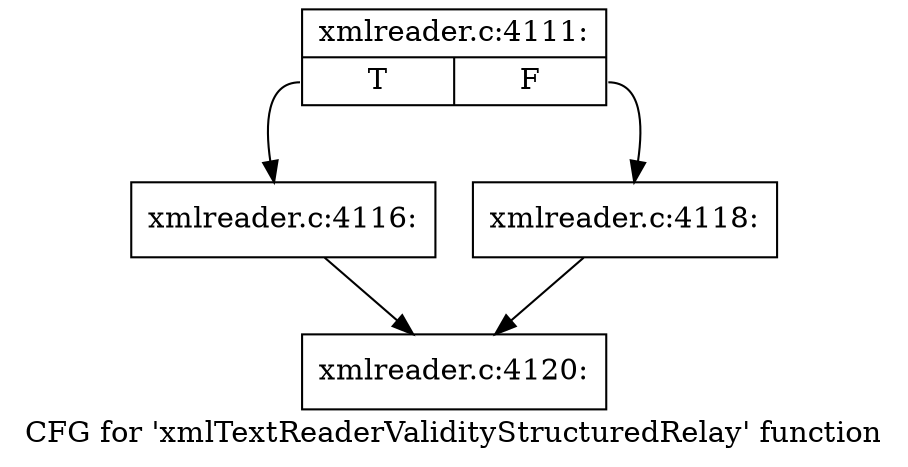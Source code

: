 digraph "CFG for 'xmlTextReaderValidityStructuredRelay' function" {
	label="CFG for 'xmlTextReaderValidityStructuredRelay' function";

	Node0x4675640 [shape=record,label="{xmlreader.c:4111:|{<s0>T|<s1>F}}"];
	Node0x4675640:s0 -> Node0x4a272d0;
	Node0x4675640:s1 -> Node0x4a27370;
	Node0x4a272d0 [shape=record,label="{xmlreader.c:4116:}"];
	Node0x4a272d0 -> Node0x4a27320;
	Node0x4a27370 [shape=record,label="{xmlreader.c:4118:}"];
	Node0x4a27370 -> Node0x4a27320;
	Node0x4a27320 [shape=record,label="{xmlreader.c:4120:}"];
}
